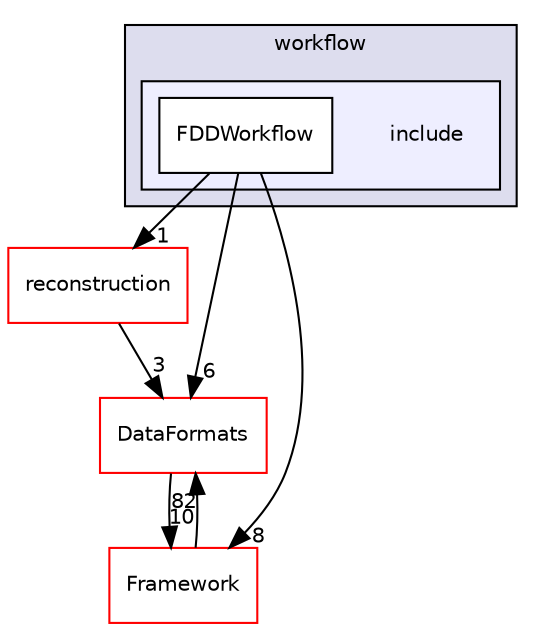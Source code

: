 digraph "/home/travis/build/AliceO2Group/AliceO2/Detectors/FIT/FDD/workflow/include" {
  bgcolor=transparent;
  compound=true
  node [ fontsize="10", fontname="Helvetica"];
  edge [ labelfontsize="10", labelfontname="Helvetica"];
  subgraph clusterdir_a58d63da91ebc530ad40649c3f01757f {
    graph [ bgcolor="#ddddee", pencolor="black", label="workflow" fontname="Helvetica", fontsize="10", URL="dir_a58d63da91ebc530ad40649c3f01757f.html"]
  subgraph clusterdir_6c6345ba72c9861e0bc6c84a0b141d36 {
    graph [ bgcolor="#eeeeff", pencolor="black", label="" URL="dir_6c6345ba72c9861e0bc6c84a0b141d36.html"];
    dir_6c6345ba72c9861e0bc6c84a0b141d36 [shape=plaintext label="include"];
    dir_8a08187fdf5c51bdc9d9d1eb82a8d69b [shape=box label="FDDWorkflow" color="black" fillcolor="white" style="filled" URL="dir_8a08187fdf5c51bdc9d9d1eb82a8d69b.html"];
  }
  }
  dir_d5c094e363832484c79758a29eb05a6f [shape=box label="reconstruction" color="red" URL="dir_d5c094e363832484c79758a29eb05a6f.html"];
  dir_bcbb2cf9a3d3d83e5515c82071a07177 [shape=box label="Framework" color="red" URL="dir_bcbb2cf9a3d3d83e5515c82071a07177.html"];
  dir_2171f7ec022c5423887b07c69b2f5b48 [shape=box label="DataFormats" color="red" URL="dir_2171f7ec022c5423887b07c69b2f5b48.html"];
  dir_d5c094e363832484c79758a29eb05a6f->dir_2171f7ec022c5423887b07c69b2f5b48 [headlabel="3", labeldistance=1.5 headhref="dir_000444_000076.html"];
  dir_8a08187fdf5c51bdc9d9d1eb82a8d69b->dir_d5c094e363832484c79758a29eb05a6f [headlabel="1", labeldistance=1.5 headhref="dir_000394_000444.html"];
  dir_8a08187fdf5c51bdc9d9d1eb82a8d69b->dir_bcbb2cf9a3d3d83e5515c82071a07177 [headlabel="8", labeldistance=1.5 headhref="dir_000394_000013.html"];
  dir_8a08187fdf5c51bdc9d9d1eb82a8d69b->dir_2171f7ec022c5423887b07c69b2f5b48 [headlabel="6", labeldistance=1.5 headhref="dir_000394_000076.html"];
  dir_bcbb2cf9a3d3d83e5515c82071a07177->dir_2171f7ec022c5423887b07c69b2f5b48 [headlabel="82", labeldistance=1.5 headhref="dir_000013_000076.html"];
  dir_2171f7ec022c5423887b07c69b2f5b48->dir_bcbb2cf9a3d3d83e5515c82071a07177 [headlabel="10", labeldistance=1.5 headhref="dir_000076_000013.html"];
}
